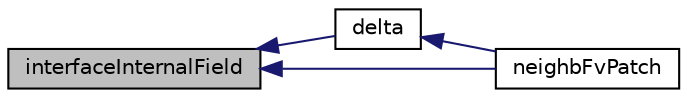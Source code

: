 digraph "interfaceInternalField"
{
  bgcolor="transparent";
  edge [fontname="Helvetica",fontsize="10",labelfontname="Helvetica",labelfontsize="10"];
  node [fontname="Helvetica",fontsize="10",shape=record];
  rankdir="LR";
  Node1 [label="interfaceInternalField",height=0.2,width=0.4,color="black", fillcolor="grey75", style="filled", fontcolor="black"];
  Node1 -> Node2 [dir="back",color="midnightblue",fontsize="10",style="solid",fontname="Helvetica"];
  Node2 [label="delta",height=0.2,width=0.4,color="black",URL="$a00480.html#a7a789bc5f9f58b359455dee1b4f85950",tooltip="Return delta (P to N) vectors across coupled patch. "];
  Node2 -> Node3 [dir="back",color="midnightblue",fontsize="10",style="solid",fontname="Helvetica"];
  Node3 [label="neighbFvPatch",height=0.2,width=0.4,color="black",URL="$a00480.html#a3379be796c0a127e8f0fa0e225cd9793"];
  Node1 -> Node3 [dir="back",color="midnightblue",fontsize="10",style="solid",fontname="Helvetica"];
}
